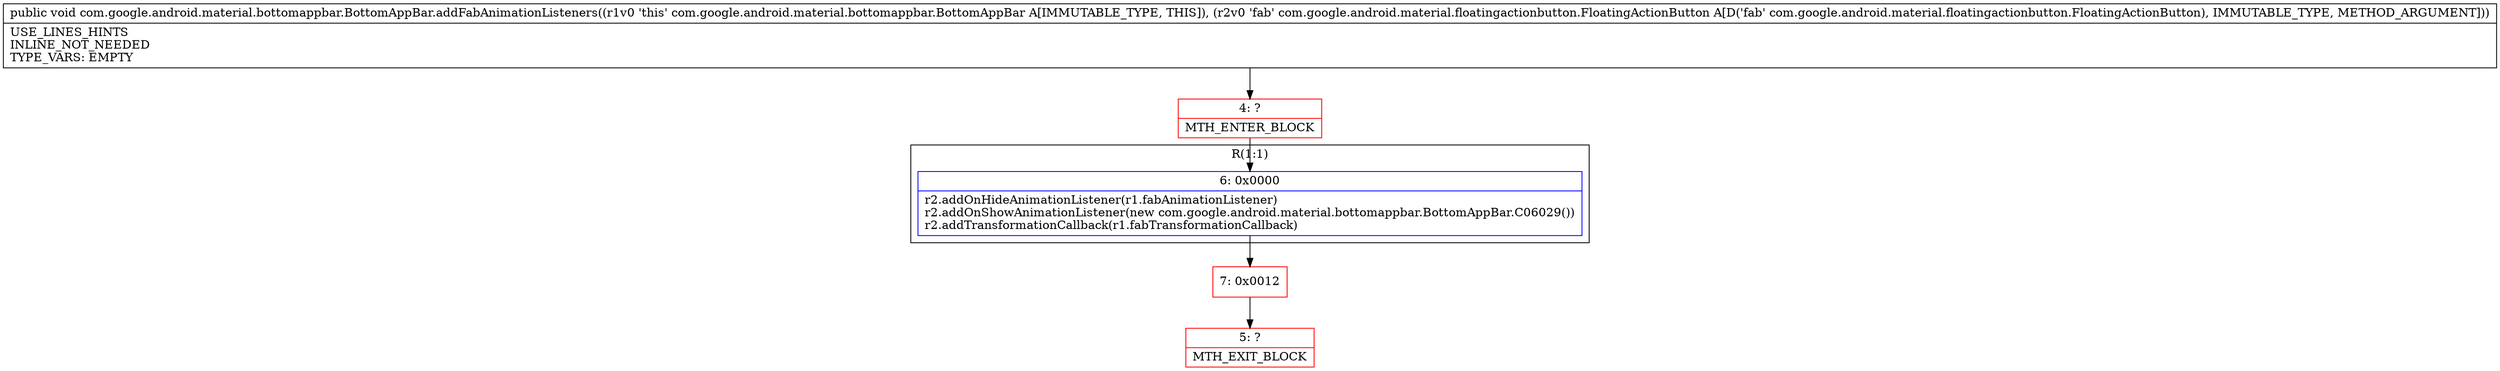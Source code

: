 digraph "CFG forcom.google.android.material.bottomappbar.BottomAppBar.addFabAnimationListeners(Lcom\/google\/android\/material\/floatingactionbutton\/FloatingActionButton;)V" {
subgraph cluster_Region_272596983 {
label = "R(1:1)";
node [shape=record,color=blue];
Node_6 [shape=record,label="{6\:\ 0x0000|r2.addOnHideAnimationListener(r1.fabAnimationListener)\lr2.addOnShowAnimationListener(new com.google.android.material.bottomappbar.BottomAppBar.C06029())\lr2.addTransformationCallback(r1.fabTransformationCallback)\l}"];
}
Node_4 [shape=record,color=red,label="{4\:\ ?|MTH_ENTER_BLOCK\l}"];
Node_7 [shape=record,color=red,label="{7\:\ 0x0012}"];
Node_5 [shape=record,color=red,label="{5\:\ ?|MTH_EXIT_BLOCK\l}"];
MethodNode[shape=record,label="{public void com.google.android.material.bottomappbar.BottomAppBar.addFabAnimationListeners((r1v0 'this' com.google.android.material.bottomappbar.BottomAppBar A[IMMUTABLE_TYPE, THIS]), (r2v0 'fab' com.google.android.material.floatingactionbutton.FloatingActionButton A[D('fab' com.google.android.material.floatingactionbutton.FloatingActionButton), IMMUTABLE_TYPE, METHOD_ARGUMENT]))  | USE_LINES_HINTS\lINLINE_NOT_NEEDED\lTYPE_VARS: EMPTY\l}"];
MethodNode -> Node_4;Node_6 -> Node_7;
Node_4 -> Node_6;
Node_7 -> Node_5;
}

